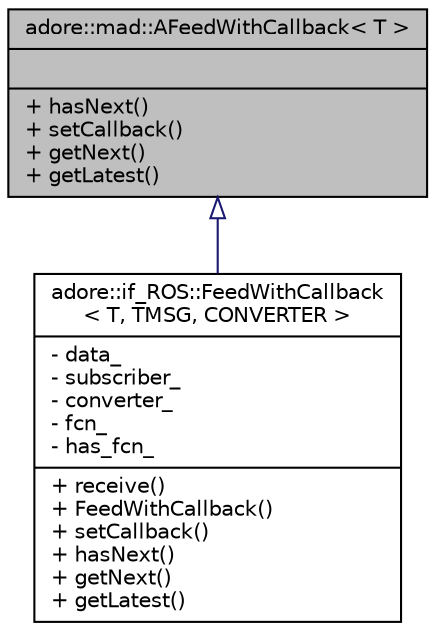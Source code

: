 digraph "adore::mad::AFeedWithCallback&lt; T &gt;"
{
 // LATEX_PDF_SIZE
  edge [fontname="Helvetica",fontsize="10",labelfontname="Helvetica",labelfontsize="10"];
  node [fontname="Helvetica",fontsize="10",shape=record];
  Node1 [label="{adore::mad::AFeedWithCallback\< T \>\n||+ hasNext()\l+ setCallback()\l+ getNext()\l+ getLatest()\l}",height=0.2,width=0.4,color="black", fillcolor="grey75", style="filled", fontcolor="black",tooltip=" "];
  Node1 -> Node2 [dir="back",color="midnightblue",fontsize="10",style="solid",arrowtail="onormal",fontname="Helvetica"];
  Node2 [label="{adore::if_ROS::FeedWithCallback\l\< T, TMSG, CONVERTER \>\n|- data_\l- subscriber_\l- converter_\l- fcn_\l- has_fcn_\l|+ receive()\l+ FeedWithCallback()\l+ setCallback()\l+ hasNext()\l+ getNext()\l+ getLatest()\l}",height=0.2,width=0.4,color="black", fillcolor="white", style="filled",URL="$classadore_1_1if__ROS_1_1FeedWithCallback.html",tooltip=" "];
}
